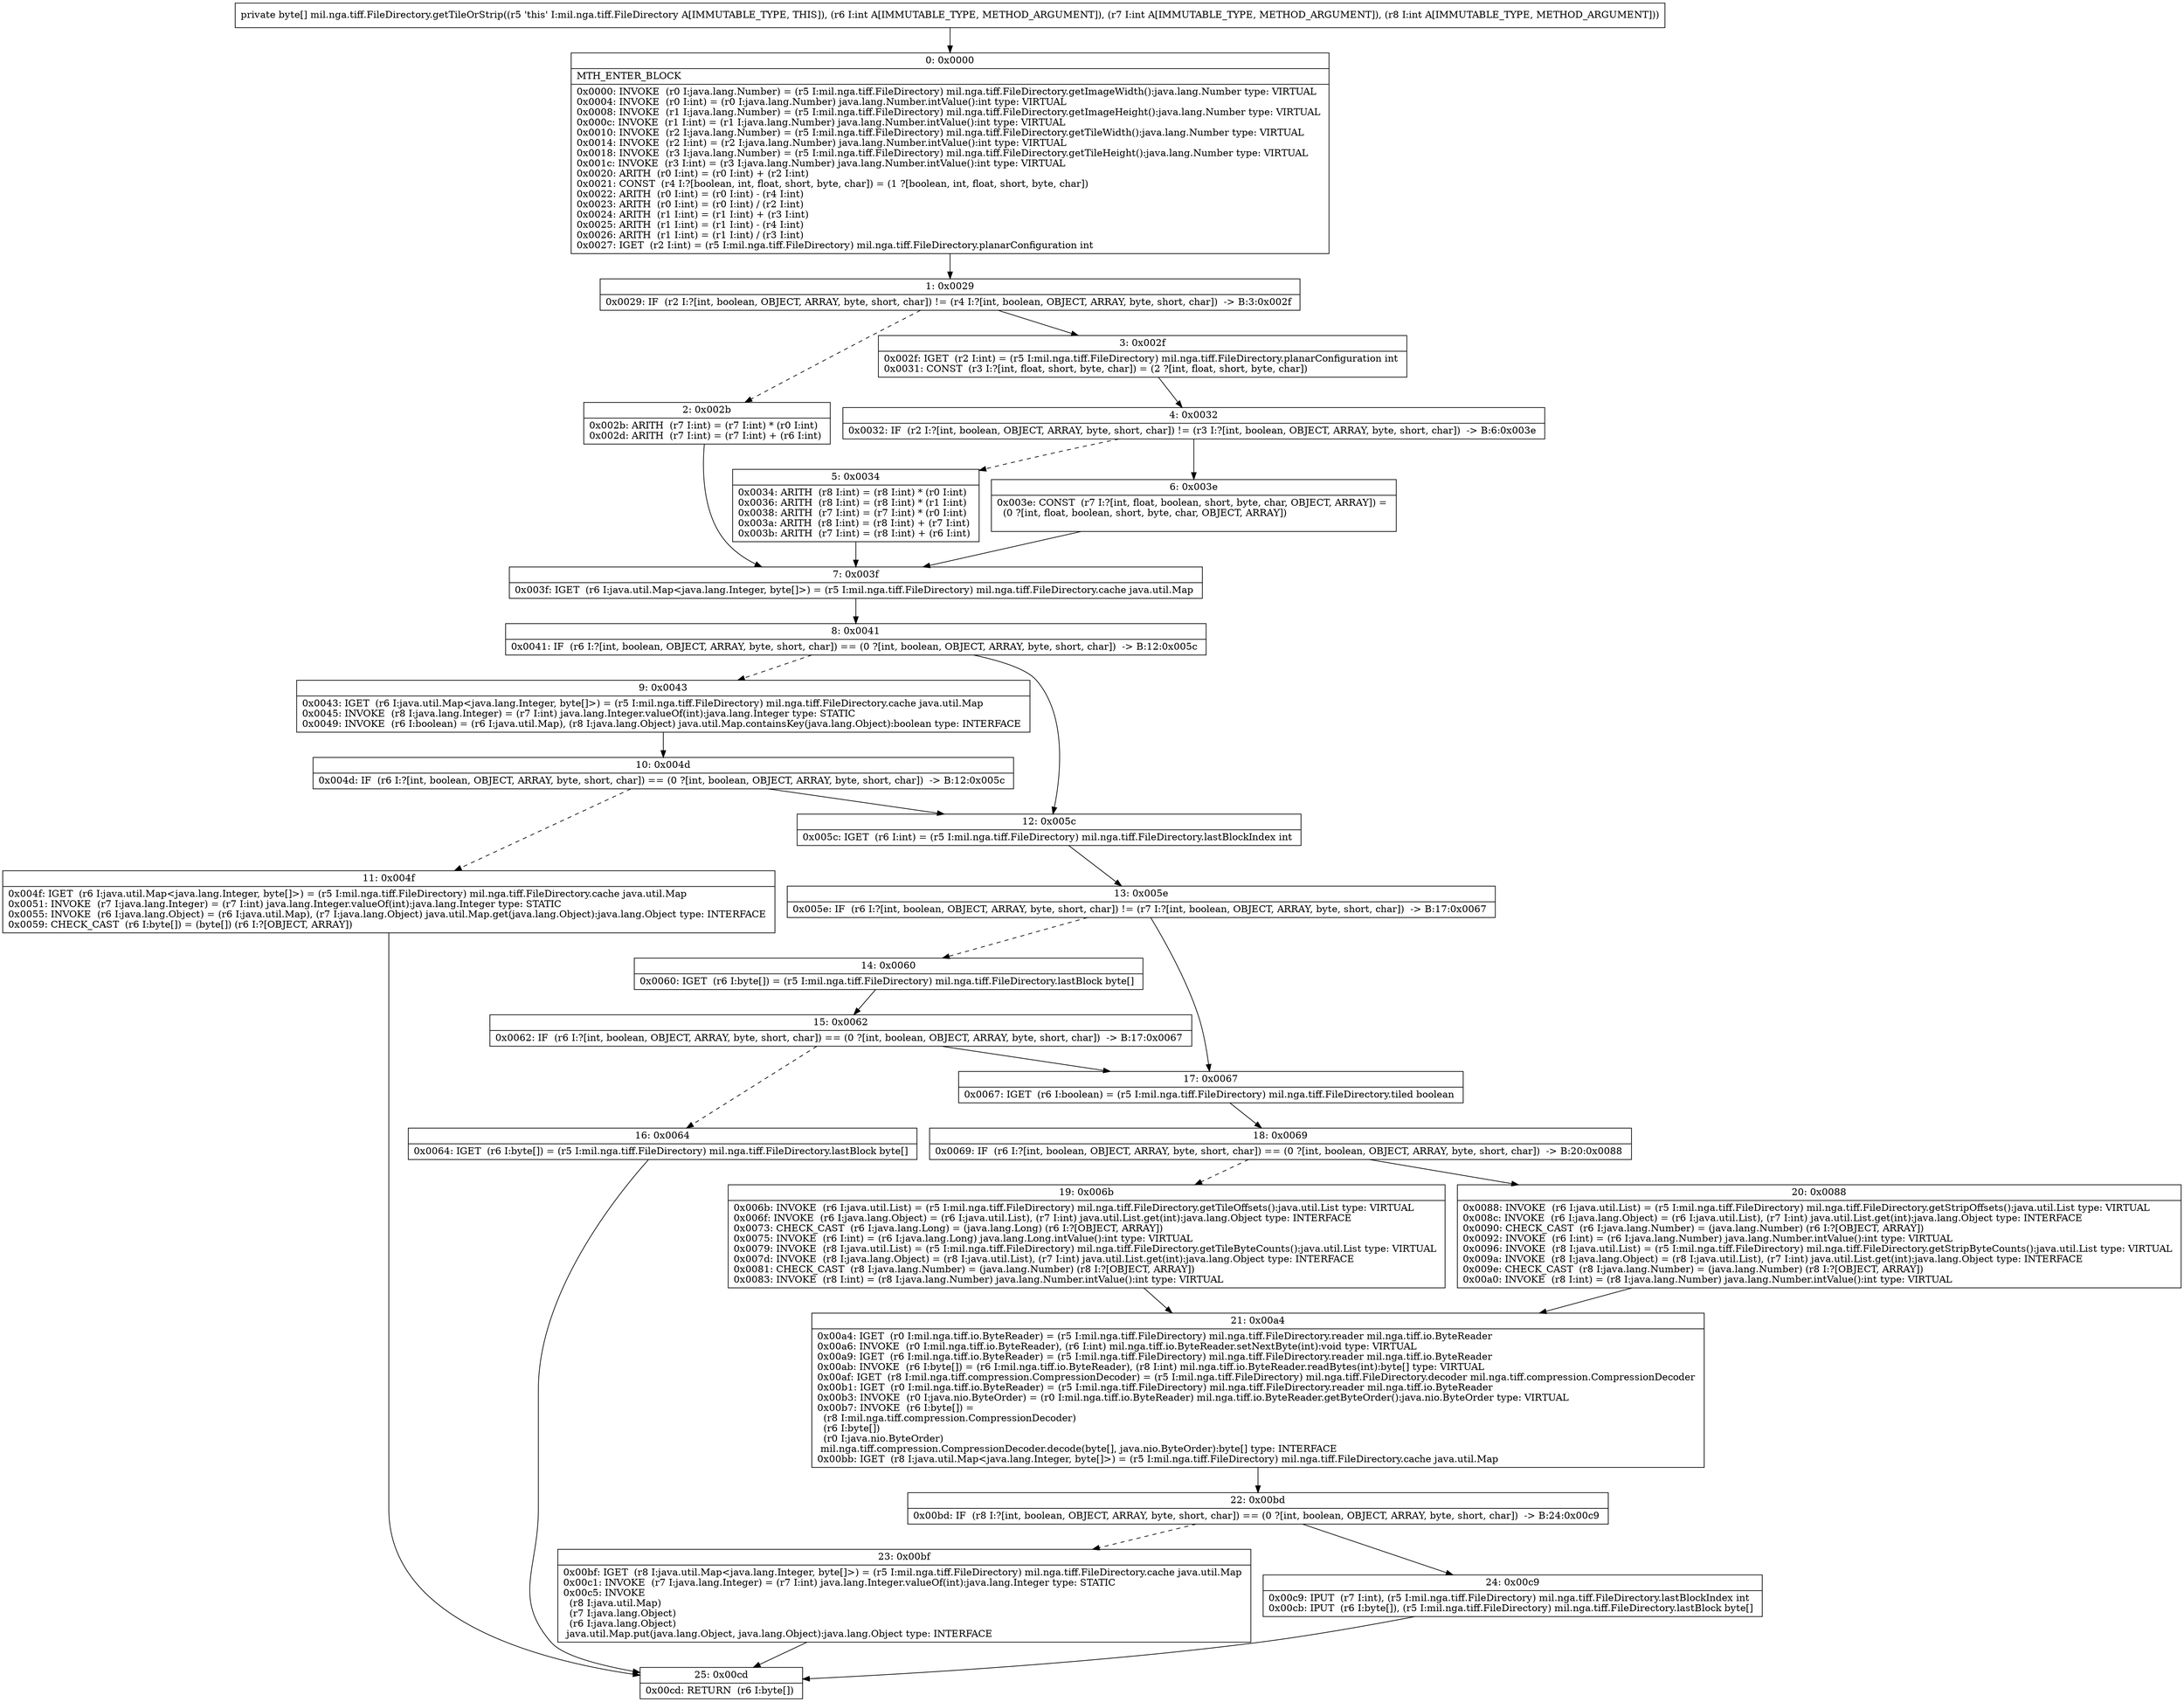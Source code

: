 digraph "CFG formil.nga.tiff.FileDirectory.getTileOrStrip(III)[B" {
Node_0 [shape=record,label="{0\:\ 0x0000|MTH_ENTER_BLOCK\l|0x0000: INVOKE  (r0 I:java.lang.Number) = (r5 I:mil.nga.tiff.FileDirectory) mil.nga.tiff.FileDirectory.getImageWidth():java.lang.Number type: VIRTUAL \l0x0004: INVOKE  (r0 I:int) = (r0 I:java.lang.Number) java.lang.Number.intValue():int type: VIRTUAL \l0x0008: INVOKE  (r1 I:java.lang.Number) = (r5 I:mil.nga.tiff.FileDirectory) mil.nga.tiff.FileDirectory.getImageHeight():java.lang.Number type: VIRTUAL \l0x000c: INVOKE  (r1 I:int) = (r1 I:java.lang.Number) java.lang.Number.intValue():int type: VIRTUAL \l0x0010: INVOKE  (r2 I:java.lang.Number) = (r5 I:mil.nga.tiff.FileDirectory) mil.nga.tiff.FileDirectory.getTileWidth():java.lang.Number type: VIRTUAL \l0x0014: INVOKE  (r2 I:int) = (r2 I:java.lang.Number) java.lang.Number.intValue():int type: VIRTUAL \l0x0018: INVOKE  (r3 I:java.lang.Number) = (r5 I:mil.nga.tiff.FileDirectory) mil.nga.tiff.FileDirectory.getTileHeight():java.lang.Number type: VIRTUAL \l0x001c: INVOKE  (r3 I:int) = (r3 I:java.lang.Number) java.lang.Number.intValue():int type: VIRTUAL \l0x0020: ARITH  (r0 I:int) = (r0 I:int) + (r2 I:int) \l0x0021: CONST  (r4 I:?[boolean, int, float, short, byte, char]) = (1 ?[boolean, int, float, short, byte, char]) \l0x0022: ARITH  (r0 I:int) = (r0 I:int) \- (r4 I:int) \l0x0023: ARITH  (r0 I:int) = (r0 I:int) \/ (r2 I:int) \l0x0024: ARITH  (r1 I:int) = (r1 I:int) + (r3 I:int) \l0x0025: ARITH  (r1 I:int) = (r1 I:int) \- (r4 I:int) \l0x0026: ARITH  (r1 I:int) = (r1 I:int) \/ (r3 I:int) \l0x0027: IGET  (r2 I:int) = (r5 I:mil.nga.tiff.FileDirectory) mil.nga.tiff.FileDirectory.planarConfiguration int \l}"];
Node_1 [shape=record,label="{1\:\ 0x0029|0x0029: IF  (r2 I:?[int, boolean, OBJECT, ARRAY, byte, short, char]) != (r4 I:?[int, boolean, OBJECT, ARRAY, byte, short, char])  \-\> B:3:0x002f \l}"];
Node_2 [shape=record,label="{2\:\ 0x002b|0x002b: ARITH  (r7 I:int) = (r7 I:int) * (r0 I:int) \l0x002d: ARITH  (r7 I:int) = (r7 I:int) + (r6 I:int) \l}"];
Node_3 [shape=record,label="{3\:\ 0x002f|0x002f: IGET  (r2 I:int) = (r5 I:mil.nga.tiff.FileDirectory) mil.nga.tiff.FileDirectory.planarConfiguration int \l0x0031: CONST  (r3 I:?[int, float, short, byte, char]) = (2 ?[int, float, short, byte, char]) \l}"];
Node_4 [shape=record,label="{4\:\ 0x0032|0x0032: IF  (r2 I:?[int, boolean, OBJECT, ARRAY, byte, short, char]) != (r3 I:?[int, boolean, OBJECT, ARRAY, byte, short, char])  \-\> B:6:0x003e \l}"];
Node_5 [shape=record,label="{5\:\ 0x0034|0x0034: ARITH  (r8 I:int) = (r8 I:int) * (r0 I:int) \l0x0036: ARITH  (r8 I:int) = (r8 I:int) * (r1 I:int) \l0x0038: ARITH  (r7 I:int) = (r7 I:int) * (r0 I:int) \l0x003a: ARITH  (r8 I:int) = (r8 I:int) + (r7 I:int) \l0x003b: ARITH  (r7 I:int) = (r8 I:int) + (r6 I:int) \l}"];
Node_6 [shape=record,label="{6\:\ 0x003e|0x003e: CONST  (r7 I:?[int, float, boolean, short, byte, char, OBJECT, ARRAY]) = \l  (0 ?[int, float, boolean, short, byte, char, OBJECT, ARRAY])\l \l}"];
Node_7 [shape=record,label="{7\:\ 0x003f|0x003f: IGET  (r6 I:java.util.Map\<java.lang.Integer, byte[]\>) = (r5 I:mil.nga.tiff.FileDirectory) mil.nga.tiff.FileDirectory.cache java.util.Map \l}"];
Node_8 [shape=record,label="{8\:\ 0x0041|0x0041: IF  (r6 I:?[int, boolean, OBJECT, ARRAY, byte, short, char]) == (0 ?[int, boolean, OBJECT, ARRAY, byte, short, char])  \-\> B:12:0x005c \l}"];
Node_9 [shape=record,label="{9\:\ 0x0043|0x0043: IGET  (r6 I:java.util.Map\<java.lang.Integer, byte[]\>) = (r5 I:mil.nga.tiff.FileDirectory) mil.nga.tiff.FileDirectory.cache java.util.Map \l0x0045: INVOKE  (r8 I:java.lang.Integer) = (r7 I:int) java.lang.Integer.valueOf(int):java.lang.Integer type: STATIC \l0x0049: INVOKE  (r6 I:boolean) = (r6 I:java.util.Map), (r8 I:java.lang.Object) java.util.Map.containsKey(java.lang.Object):boolean type: INTERFACE \l}"];
Node_10 [shape=record,label="{10\:\ 0x004d|0x004d: IF  (r6 I:?[int, boolean, OBJECT, ARRAY, byte, short, char]) == (0 ?[int, boolean, OBJECT, ARRAY, byte, short, char])  \-\> B:12:0x005c \l}"];
Node_11 [shape=record,label="{11\:\ 0x004f|0x004f: IGET  (r6 I:java.util.Map\<java.lang.Integer, byte[]\>) = (r5 I:mil.nga.tiff.FileDirectory) mil.nga.tiff.FileDirectory.cache java.util.Map \l0x0051: INVOKE  (r7 I:java.lang.Integer) = (r7 I:int) java.lang.Integer.valueOf(int):java.lang.Integer type: STATIC \l0x0055: INVOKE  (r6 I:java.lang.Object) = (r6 I:java.util.Map), (r7 I:java.lang.Object) java.util.Map.get(java.lang.Object):java.lang.Object type: INTERFACE \l0x0059: CHECK_CAST  (r6 I:byte[]) = (byte[]) (r6 I:?[OBJECT, ARRAY]) \l}"];
Node_12 [shape=record,label="{12\:\ 0x005c|0x005c: IGET  (r6 I:int) = (r5 I:mil.nga.tiff.FileDirectory) mil.nga.tiff.FileDirectory.lastBlockIndex int \l}"];
Node_13 [shape=record,label="{13\:\ 0x005e|0x005e: IF  (r6 I:?[int, boolean, OBJECT, ARRAY, byte, short, char]) != (r7 I:?[int, boolean, OBJECT, ARRAY, byte, short, char])  \-\> B:17:0x0067 \l}"];
Node_14 [shape=record,label="{14\:\ 0x0060|0x0060: IGET  (r6 I:byte[]) = (r5 I:mil.nga.tiff.FileDirectory) mil.nga.tiff.FileDirectory.lastBlock byte[] \l}"];
Node_15 [shape=record,label="{15\:\ 0x0062|0x0062: IF  (r6 I:?[int, boolean, OBJECT, ARRAY, byte, short, char]) == (0 ?[int, boolean, OBJECT, ARRAY, byte, short, char])  \-\> B:17:0x0067 \l}"];
Node_16 [shape=record,label="{16\:\ 0x0064|0x0064: IGET  (r6 I:byte[]) = (r5 I:mil.nga.tiff.FileDirectory) mil.nga.tiff.FileDirectory.lastBlock byte[] \l}"];
Node_17 [shape=record,label="{17\:\ 0x0067|0x0067: IGET  (r6 I:boolean) = (r5 I:mil.nga.tiff.FileDirectory) mil.nga.tiff.FileDirectory.tiled boolean \l}"];
Node_18 [shape=record,label="{18\:\ 0x0069|0x0069: IF  (r6 I:?[int, boolean, OBJECT, ARRAY, byte, short, char]) == (0 ?[int, boolean, OBJECT, ARRAY, byte, short, char])  \-\> B:20:0x0088 \l}"];
Node_19 [shape=record,label="{19\:\ 0x006b|0x006b: INVOKE  (r6 I:java.util.List) = (r5 I:mil.nga.tiff.FileDirectory) mil.nga.tiff.FileDirectory.getTileOffsets():java.util.List type: VIRTUAL \l0x006f: INVOKE  (r6 I:java.lang.Object) = (r6 I:java.util.List), (r7 I:int) java.util.List.get(int):java.lang.Object type: INTERFACE \l0x0073: CHECK_CAST  (r6 I:java.lang.Long) = (java.lang.Long) (r6 I:?[OBJECT, ARRAY]) \l0x0075: INVOKE  (r6 I:int) = (r6 I:java.lang.Long) java.lang.Long.intValue():int type: VIRTUAL \l0x0079: INVOKE  (r8 I:java.util.List) = (r5 I:mil.nga.tiff.FileDirectory) mil.nga.tiff.FileDirectory.getTileByteCounts():java.util.List type: VIRTUAL \l0x007d: INVOKE  (r8 I:java.lang.Object) = (r8 I:java.util.List), (r7 I:int) java.util.List.get(int):java.lang.Object type: INTERFACE \l0x0081: CHECK_CAST  (r8 I:java.lang.Number) = (java.lang.Number) (r8 I:?[OBJECT, ARRAY]) \l0x0083: INVOKE  (r8 I:int) = (r8 I:java.lang.Number) java.lang.Number.intValue():int type: VIRTUAL \l}"];
Node_20 [shape=record,label="{20\:\ 0x0088|0x0088: INVOKE  (r6 I:java.util.List) = (r5 I:mil.nga.tiff.FileDirectory) mil.nga.tiff.FileDirectory.getStripOffsets():java.util.List type: VIRTUAL \l0x008c: INVOKE  (r6 I:java.lang.Object) = (r6 I:java.util.List), (r7 I:int) java.util.List.get(int):java.lang.Object type: INTERFACE \l0x0090: CHECK_CAST  (r6 I:java.lang.Number) = (java.lang.Number) (r6 I:?[OBJECT, ARRAY]) \l0x0092: INVOKE  (r6 I:int) = (r6 I:java.lang.Number) java.lang.Number.intValue():int type: VIRTUAL \l0x0096: INVOKE  (r8 I:java.util.List) = (r5 I:mil.nga.tiff.FileDirectory) mil.nga.tiff.FileDirectory.getStripByteCounts():java.util.List type: VIRTUAL \l0x009a: INVOKE  (r8 I:java.lang.Object) = (r8 I:java.util.List), (r7 I:int) java.util.List.get(int):java.lang.Object type: INTERFACE \l0x009e: CHECK_CAST  (r8 I:java.lang.Number) = (java.lang.Number) (r8 I:?[OBJECT, ARRAY]) \l0x00a0: INVOKE  (r8 I:int) = (r8 I:java.lang.Number) java.lang.Number.intValue():int type: VIRTUAL \l}"];
Node_21 [shape=record,label="{21\:\ 0x00a4|0x00a4: IGET  (r0 I:mil.nga.tiff.io.ByteReader) = (r5 I:mil.nga.tiff.FileDirectory) mil.nga.tiff.FileDirectory.reader mil.nga.tiff.io.ByteReader \l0x00a6: INVOKE  (r0 I:mil.nga.tiff.io.ByteReader), (r6 I:int) mil.nga.tiff.io.ByteReader.setNextByte(int):void type: VIRTUAL \l0x00a9: IGET  (r6 I:mil.nga.tiff.io.ByteReader) = (r5 I:mil.nga.tiff.FileDirectory) mil.nga.tiff.FileDirectory.reader mil.nga.tiff.io.ByteReader \l0x00ab: INVOKE  (r6 I:byte[]) = (r6 I:mil.nga.tiff.io.ByteReader), (r8 I:int) mil.nga.tiff.io.ByteReader.readBytes(int):byte[] type: VIRTUAL \l0x00af: IGET  (r8 I:mil.nga.tiff.compression.CompressionDecoder) = (r5 I:mil.nga.tiff.FileDirectory) mil.nga.tiff.FileDirectory.decoder mil.nga.tiff.compression.CompressionDecoder \l0x00b1: IGET  (r0 I:mil.nga.tiff.io.ByteReader) = (r5 I:mil.nga.tiff.FileDirectory) mil.nga.tiff.FileDirectory.reader mil.nga.tiff.io.ByteReader \l0x00b3: INVOKE  (r0 I:java.nio.ByteOrder) = (r0 I:mil.nga.tiff.io.ByteReader) mil.nga.tiff.io.ByteReader.getByteOrder():java.nio.ByteOrder type: VIRTUAL \l0x00b7: INVOKE  (r6 I:byte[]) = \l  (r8 I:mil.nga.tiff.compression.CompressionDecoder)\l  (r6 I:byte[])\l  (r0 I:java.nio.ByteOrder)\l mil.nga.tiff.compression.CompressionDecoder.decode(byte[], java.nio.ByteOrder):byte[] type: INTERFACE \l0x00bb: IGET  (r8 I:java.util.Map\<java.lang.Integer, byte[]\>) = (r5 I:mil.nga.tiff.FileDirectory) mil.nga.tiff.FileDirectory.cache java.util.Map \l}"];
Node_22 [shape=record,label="{22\:\ 0x00bd|0x00bd: IF  (r8 I:?[int, boolean, OBJECT, ARRAY, byte, short, char]) == (0 ?[int, boolean, OBJECT, ARRAY, byte, short, char])  \-\> B:24:0x00c9 \l}"];
Node_23 [shape=record,label="{23\:\ 0x00bf|0x00bf: IGET  (r8 I:java.util.Map\<java.lang.Integer, byte[]\>) = (r5 I:mil.nga.tiff.FileDirectory) mil.nga.tiff.FileDirectory.cache java.util.Map \l0x00c1: INVOKE  (r7 I:java.lang.Integer) = (r7 I:int) java.lang.Integer.valueOf(int):java.lang.Integer type: STATIC \l0x00c5: INVOKE  \l  (r8 I:java.util.Map)\l  (r7 I:java.lang.Object)\l  (r6 I:java.lang.Object)\l java.util.Map.put(java.lang.Object, java.lang.Object):java.lang.Object type: INTERFACE \l}"];
Node_24 [shape=record,label="{24\:\ 0x00c9|0x00c9: IPUT  (r7 I:int), (r5 I:mil.nga.tiff.FileDirectory) mil.nga.tiff.FileDirectory.lastBlockIndex int \l0x00cb: IPUT  (r6 I:byte[]), (r5 I:mil.nga.tiff.FileDirectory) mil.nga.tiff.FileDirectory.lastBlock byte[] \l}"];
Node_25 [shape=record,label="{25\:\ 0x00cd|0x00cd: RETURN  (r6 I:byte[]) \l}"];
MethodNode[shape=record,label="{private byte[] mil.nga.tiff.FileDirectory.getTileOrStrip((r5 'this' I:mil.nga.tiff.FileDirectory A[IMMUTABLE_TYPE, THIS]), (r6 I:int A[IMMUTABLE_TYPE, METHOD_ARGUMENT]), (r7 I:int A[IMMUTABLE_TYPE, METHOD_ARGUMENT]), (r8 I:int A[IMMUTABLE_TYPE, METHOD_ARGUMENT])) }"];
MethodNode -> Node_0;
Node_0 -> Node_1;
Node_1 -> Node_2[style=dashed];
Node_1 -> Node_3;
Node_2 -> Node_7;
Node_3 -> Node_4;
Node_4 -> Node_5[style=dashed];
Node_4 -> Node_6;
Node_5 -> Node_7;
Node_6 -> Node_7;
Node_7 -> Node_8;
Node_8 -> Node_9[style=dashed];
Node_8 -> Node_12;
Node_9 -> Node_10;
Node_10 -> Node_11[style=dashed];
Node_10 -> Node_12;
Node_11 -> Node_25;
Node_12 -> Node_13;
Node_13 -> Node_14[style=dashed];
Node_13 -> Node_17;
Node_14 -> Node_15;
Node_15 -> Node_16[style=dashed];
Node_15 -> Node_17;
Node_16 -> Node_25;
Node_17 -> Node_18;
Node_18 -> Node_19[style=dashed];
Node_18 -> Node_20;
Node_19 -> Node_21;
Node_20 -> Node_21;
Node_21 -> Node_22;
Node_22 -> Node_23[style=dashed];
Node_22 -> Node_24;
Node_23 -> Node_25;
Node_24 -> Node_25;
}

